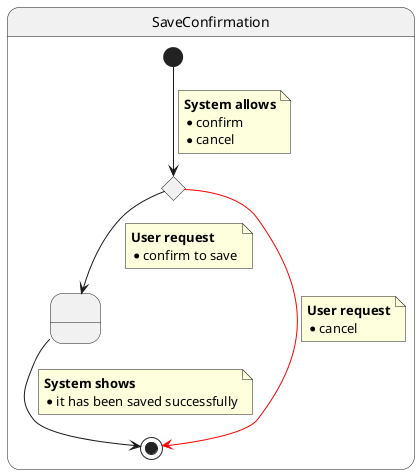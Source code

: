 @startuml

state SaveConfirmation {
    state confirmationRequired <<choice>>
    state deleteConfirmed as " "

    'Main path
    [*] --> confirmationRequired
    note on link
        <b>System allows</b>
        * confirm
        * cancel
    end note
    confirmationRequired --> deleteConfirmed
        note on link
            <b>User request</b>
            * confirm to save
        end note
    deleteConfirmed --> [*]
    note on link
    <b>System shows</b>
    * it has been saved successfully
    end note

    'Variation path
    confirmationRequired -[#red]-> [*]
    note on link
    <b>User request</b>
    * cancel
    end note

}

@enduml
